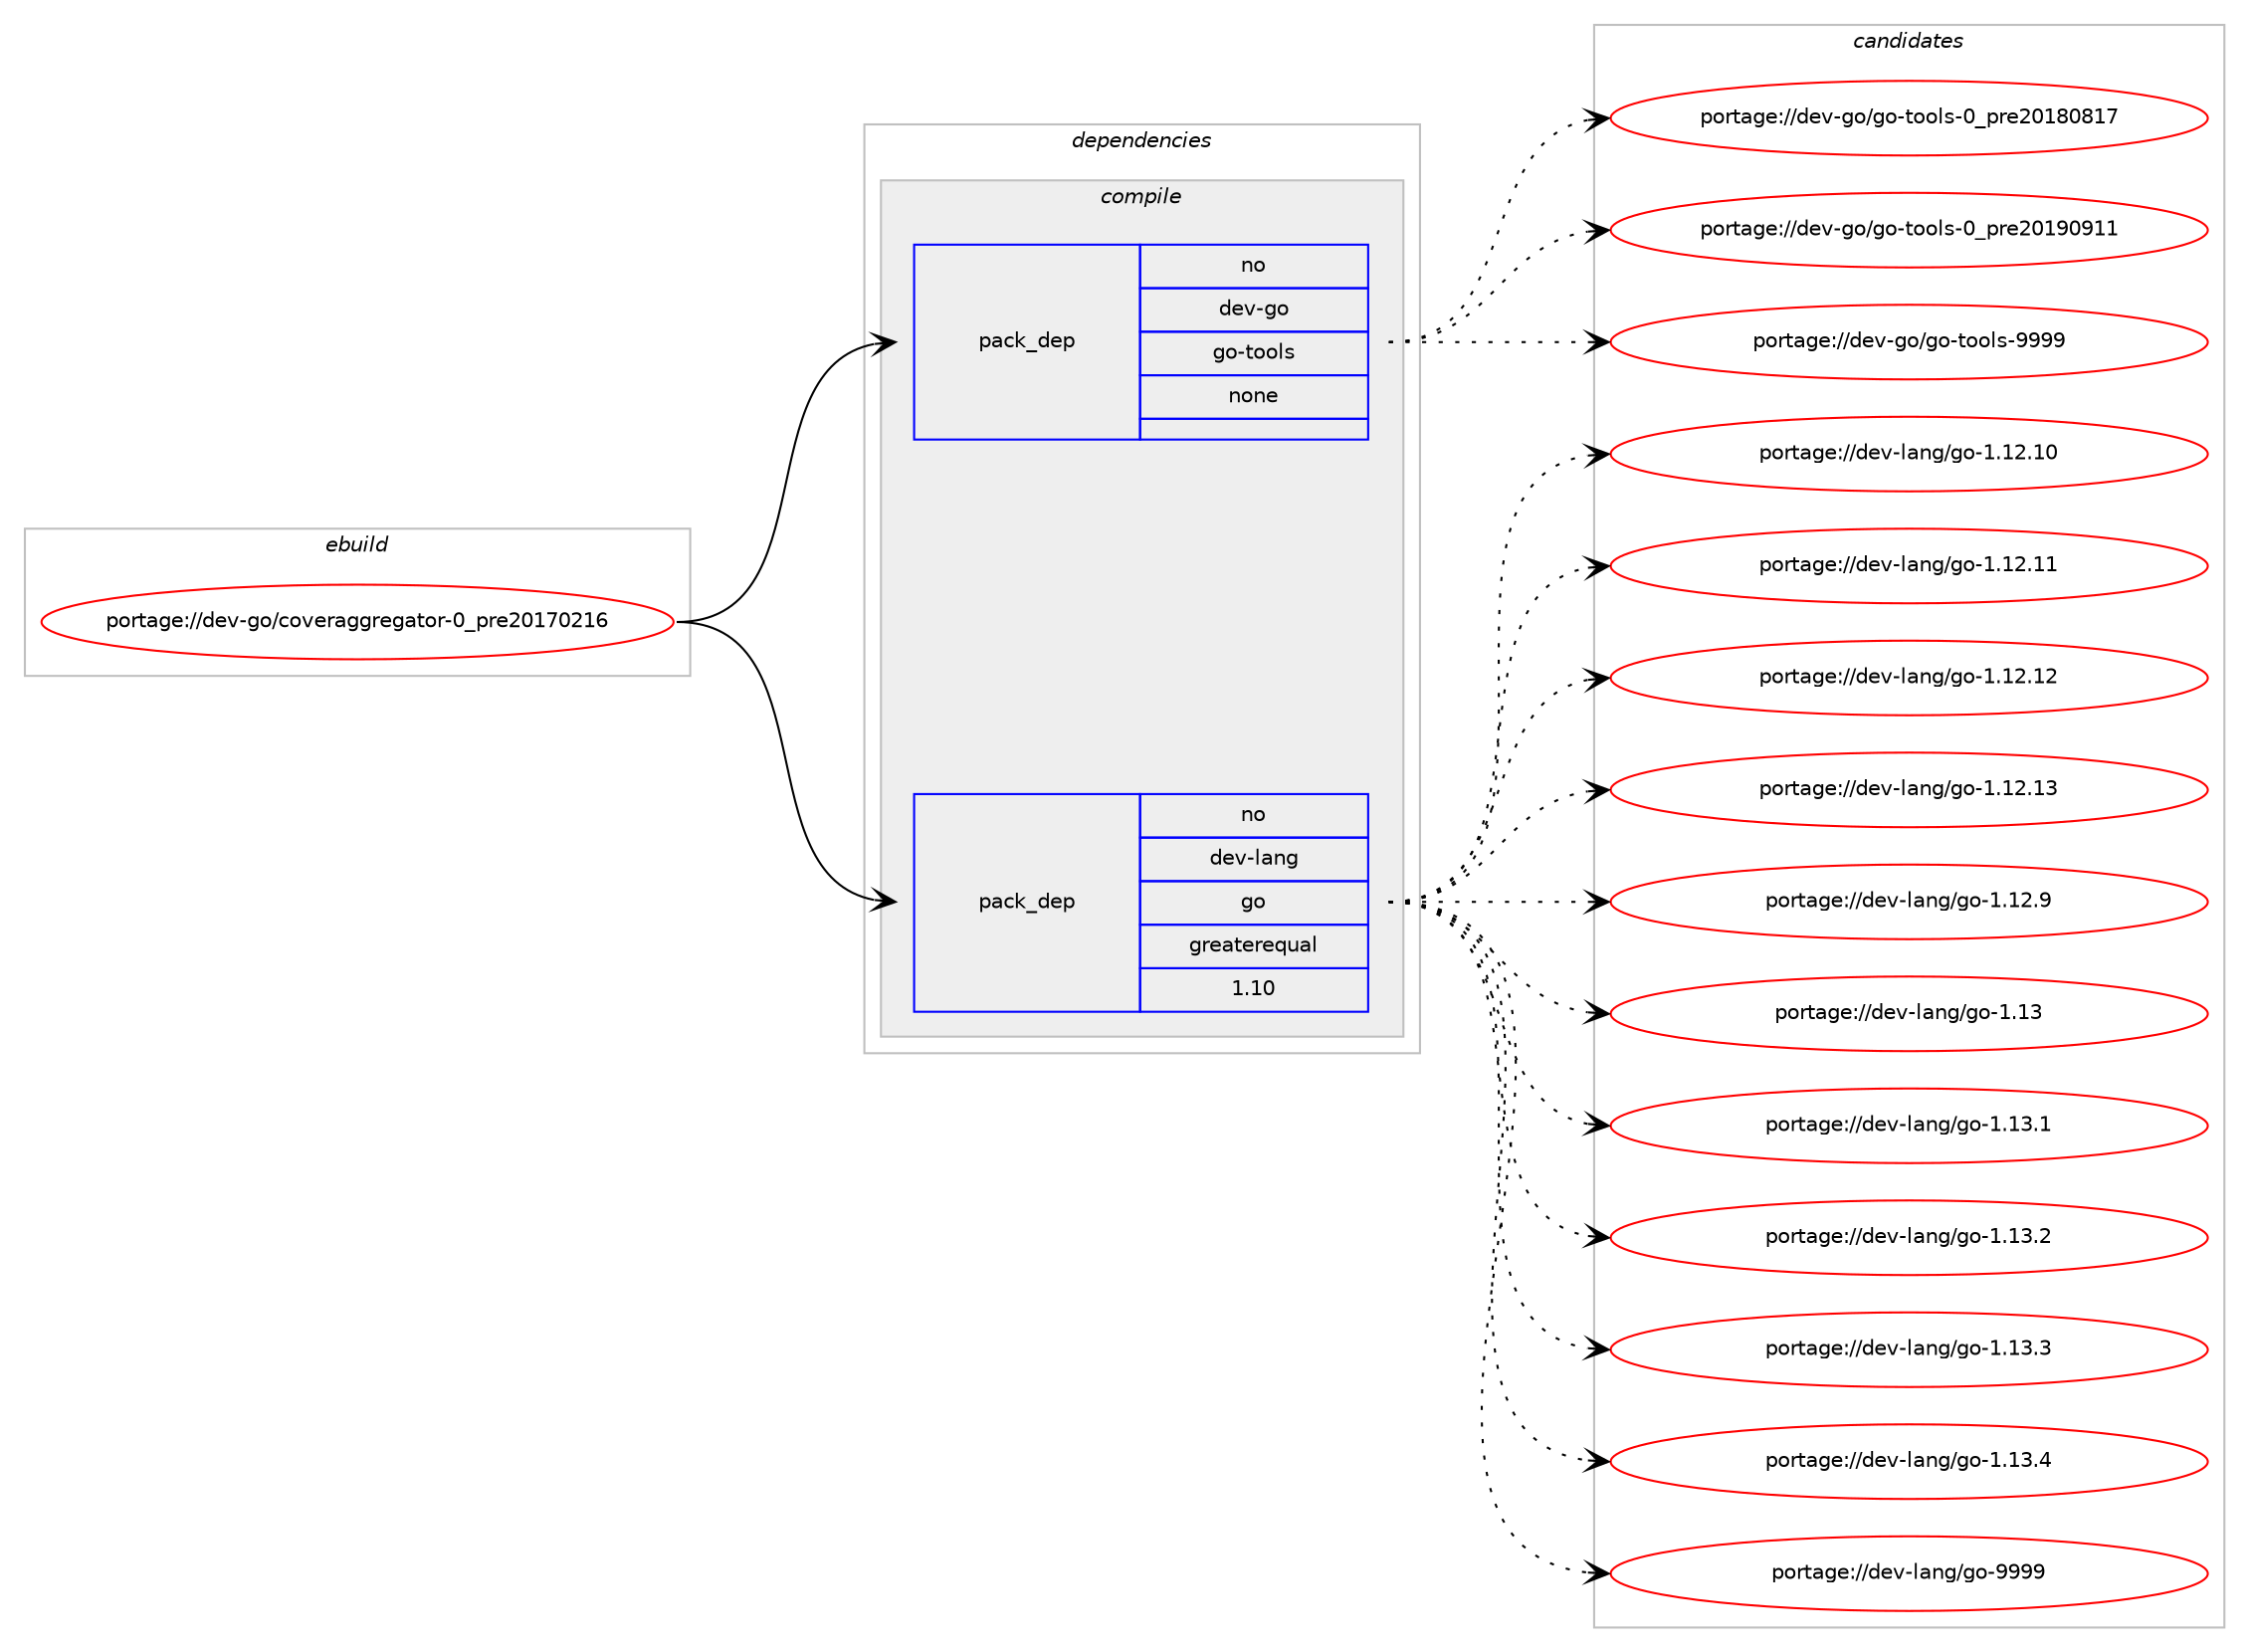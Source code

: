 digraph prolog {

# *************
# Graph options
# *************

newrank=true;
concentrate=true;
compound=true;
graph [rankdir=LR,fontname=Helvetica,fontsize=10,ranksep=1.5];#, ranksep=2.5, nodesep=0.2];
edge  [arrowhead=vee];
node  [fontname=Helvetica,fontsize=10];

# **********
# The ebuild
# **********

subgraph cluster_leftcol {
color=gray;
rank=same;
label=<<i>ebuild</i>>;
id [label="portage://dev-go/coveraggregator-0_pre20170216", color=red, width=4, href="../dev-go/coveraggregator-0_pre20170216.svg"];
}

# ****************
# The dependencies
# ****************

subgraph cluster_midcol {
color=gray;
label=<<i>dependencies</i>>;
subgraph cluster_compile {
fillcolor="#eeeeee";
style=filled;
label=<<i>compile</i>>;
subgraph pack45442 {
dependency60829 [label=<<TABLE BORDER="0" CELLBORDER="1" CELLSPACING="0" CELLPADDING="4" WIDTH="220"><TR><TD ROWSPAN="6" CELLPADDING="30">pack_dep</TD></TR><TR><TD WIDTH="110">no</TD></TR><TR><TD>dev-go</TD></TR><TR><TD>go-tools</TD></TR><TR><TD>none</TD></TR><TR><TD></TD></TR></TABLE>>, shape=none, color=blue];
}
id:e -> dependency60829:w [weight=20,style="solid",arrowhead="vee"];
subgraph pack45443 {
dependency60830 [label=<<TABLE BORDER="0" CELLBORDER="1" CELLSPACING="0" CELLPADDING="4" WIDTH="220"><TR><TD ROWSPAN="6" CELLPADDING="30">pack_dep</TD></TR><TR><TD WIDTH="110">no</TD></TR><TR><TD>dev-lang</TD></TR><TR><TD>go</TD></TR><TR><TD>greaterequal</TD></TR><TR><TD>1.10</TD></TR></TABLE>>, shape=none, color=blue];
}
id:e -> dependency60830:w [weight=20,style="solid",arrowhead="vee"];
}
subgraph cluster_compileandrun {
fillcolor="#eeeeee";
style=filled;
label=<<i>compile and run</i>>;
}
subgraph cluster_run {
fillcolor="#eeeeee";
style=filled;
label=<<i>run</i>>;
}
}

# **************
# The candidates
# **************

subgraph cluster_choices {
rank=same;
color=gray;
label=<<i>candidates</i>>;

subgraph choice45442 {
color=black;
nodesep=1;
choiceportage1001011184510311147103111451161111111081154548951121141015048495648564955 [label="portage://dev-go/go-tools-0_pre20180817", color=red, width=4,href="../dev-go/go-tools-0_pre20180817.svg"];
choiceportage1001011184510311147103111451161111111081154548951121141015048495748574949 [label="portage://dev-go/go-tools-0_pre20190911", color=red, width=4,href="../dev-go/go-tools-0_pre20190911.svg"];
choiceportage1001011184510311147103111451161111111081154557575757 [label="portage://dev-go/go-tools-9999", color=red, width=4,href="../dev-go/go-tools-9999.svg"];
dependency60829:e -> choiceportage1001011184510311147103111451161111111081154548951121141015048495648564955:w [style=dotted,weight="100"];
dependency60829:e -> choiceportage1001011184510311147103111451161111111081154548951121141015048495748574949:w [style=dotted,weight="100"];
dependency60829:e -> choiceportage1001011184510311147103111451161111111081154557575757:w [style=dotted,weight="100"];
}
subgraph choice45443 {
color=black;
nodesep=1;
choiceportage1001011184510897110103471031114549464950464948 [label="portage://dev-lang/go-1.12.10", color=red, width=4,href="../dev-lang/go-1.12.10.svg"];
choiceportage1001011184510897110103471031114549464950464949 [label="portage://dev-lang/go-1.12.11", color=red, width=4,href="../dev-lang/go-1.12.11.svg"];
choiceportage1001011184510897110103471031114549464950464950 [label="portage://dev-lang/go-1.12.12", color=red, width=4,href="../dev-lang/go-1.12.12.svg"];
choiceportage1001011184510897110103471031114549464950464951 [label="portage://dev-lang/go-1.12.13", color=red, width=4,href="../dev-lang/go-1.12.13.svg"];
choiceportage10010111845108971101034710311145494649504657 [label="portage://dev-lang/go-1.12.9", color=red, width=4,href="../dev-lang/go-1.12.9.svg"];
choiceportage1001011184510897110103471031114549464951 [label="portage://dev-lang/go-1.13", color=red, width=4,href="../dev-lang/go-1.13.svg"];
choiceportage10010111845108971101034710311145494649514649 [label="portage://dev-lang/go-1.13.1", color=red, width=4,href="../dev-lang/go-1.13.1.svg"];
choiceportage10010111845108971101034710311145494649514650 [label="portage://dev-lang/go-1.13.2", color=red, width=4,href="../dev-lang/go-1.13.2.svg"];
choiceportage10010111845108971101034710311145494649514651 [label="portage://dev-lang/go-1.13.3", color=red, width=4,href="../dev-lang/go-1.13.3.svg"];
choiceportage10010111845108971101034710311145494649514652 [label="portage://dev-lang/go-1.13.4", color=red, width=4,href="../dev-lang/go-1.13.4.svg"];
choiceportage1001011184510897110103471031114557575757 [label="portage://dev-lang/go-9999", color=red, width=4,href="../dev-lang/go-9999.svg"];
dependency60830:e -> choiceportage1001011184510897110103471031114549464950464948:w [style=dotted,weight="100"];
dependency60830:e -> choiceportage1001011184510897110103471031114549464950464949:w [style=dotted,weight="100"];
dependency60830:e -> choiceportage1001011184510897110103471031114549464950464950:w [style=dotted,weight="100"];
dependency60830:e -> choiceportage1001011184510897110103471031114549464950464951:w [style=dotted,weight="100"];
dependency60830:e -> choiceportage10010111845108971101034710311145494649504657:w [style=dotted,weight="100"];
dependency60830:e -> choiceportage1001011184510897110103471031114549464951:w [style=dotted,weight="100"];
dependency60830:e -> choiceportage10010111845108971101034710311145494649514649:w [style=dotted,weight="100"];
dependency60830:e -> choiceportage10010111845108971101034710311145494649514650:w [style=dotted,weight="100"];
dependency60830:e -> choiceportage10010111845108971101034710311145494649514651:w [style=dotted,weight="100"];
dependency60830:e -> choiceportage10010111845108971101034710311145494649514652:w [style=dotted,weight="100"];
dependency60830:e -> choiceportage1001011184510897110103471031114557575757:w [style=dotted,weight="100"];
}
}

}
